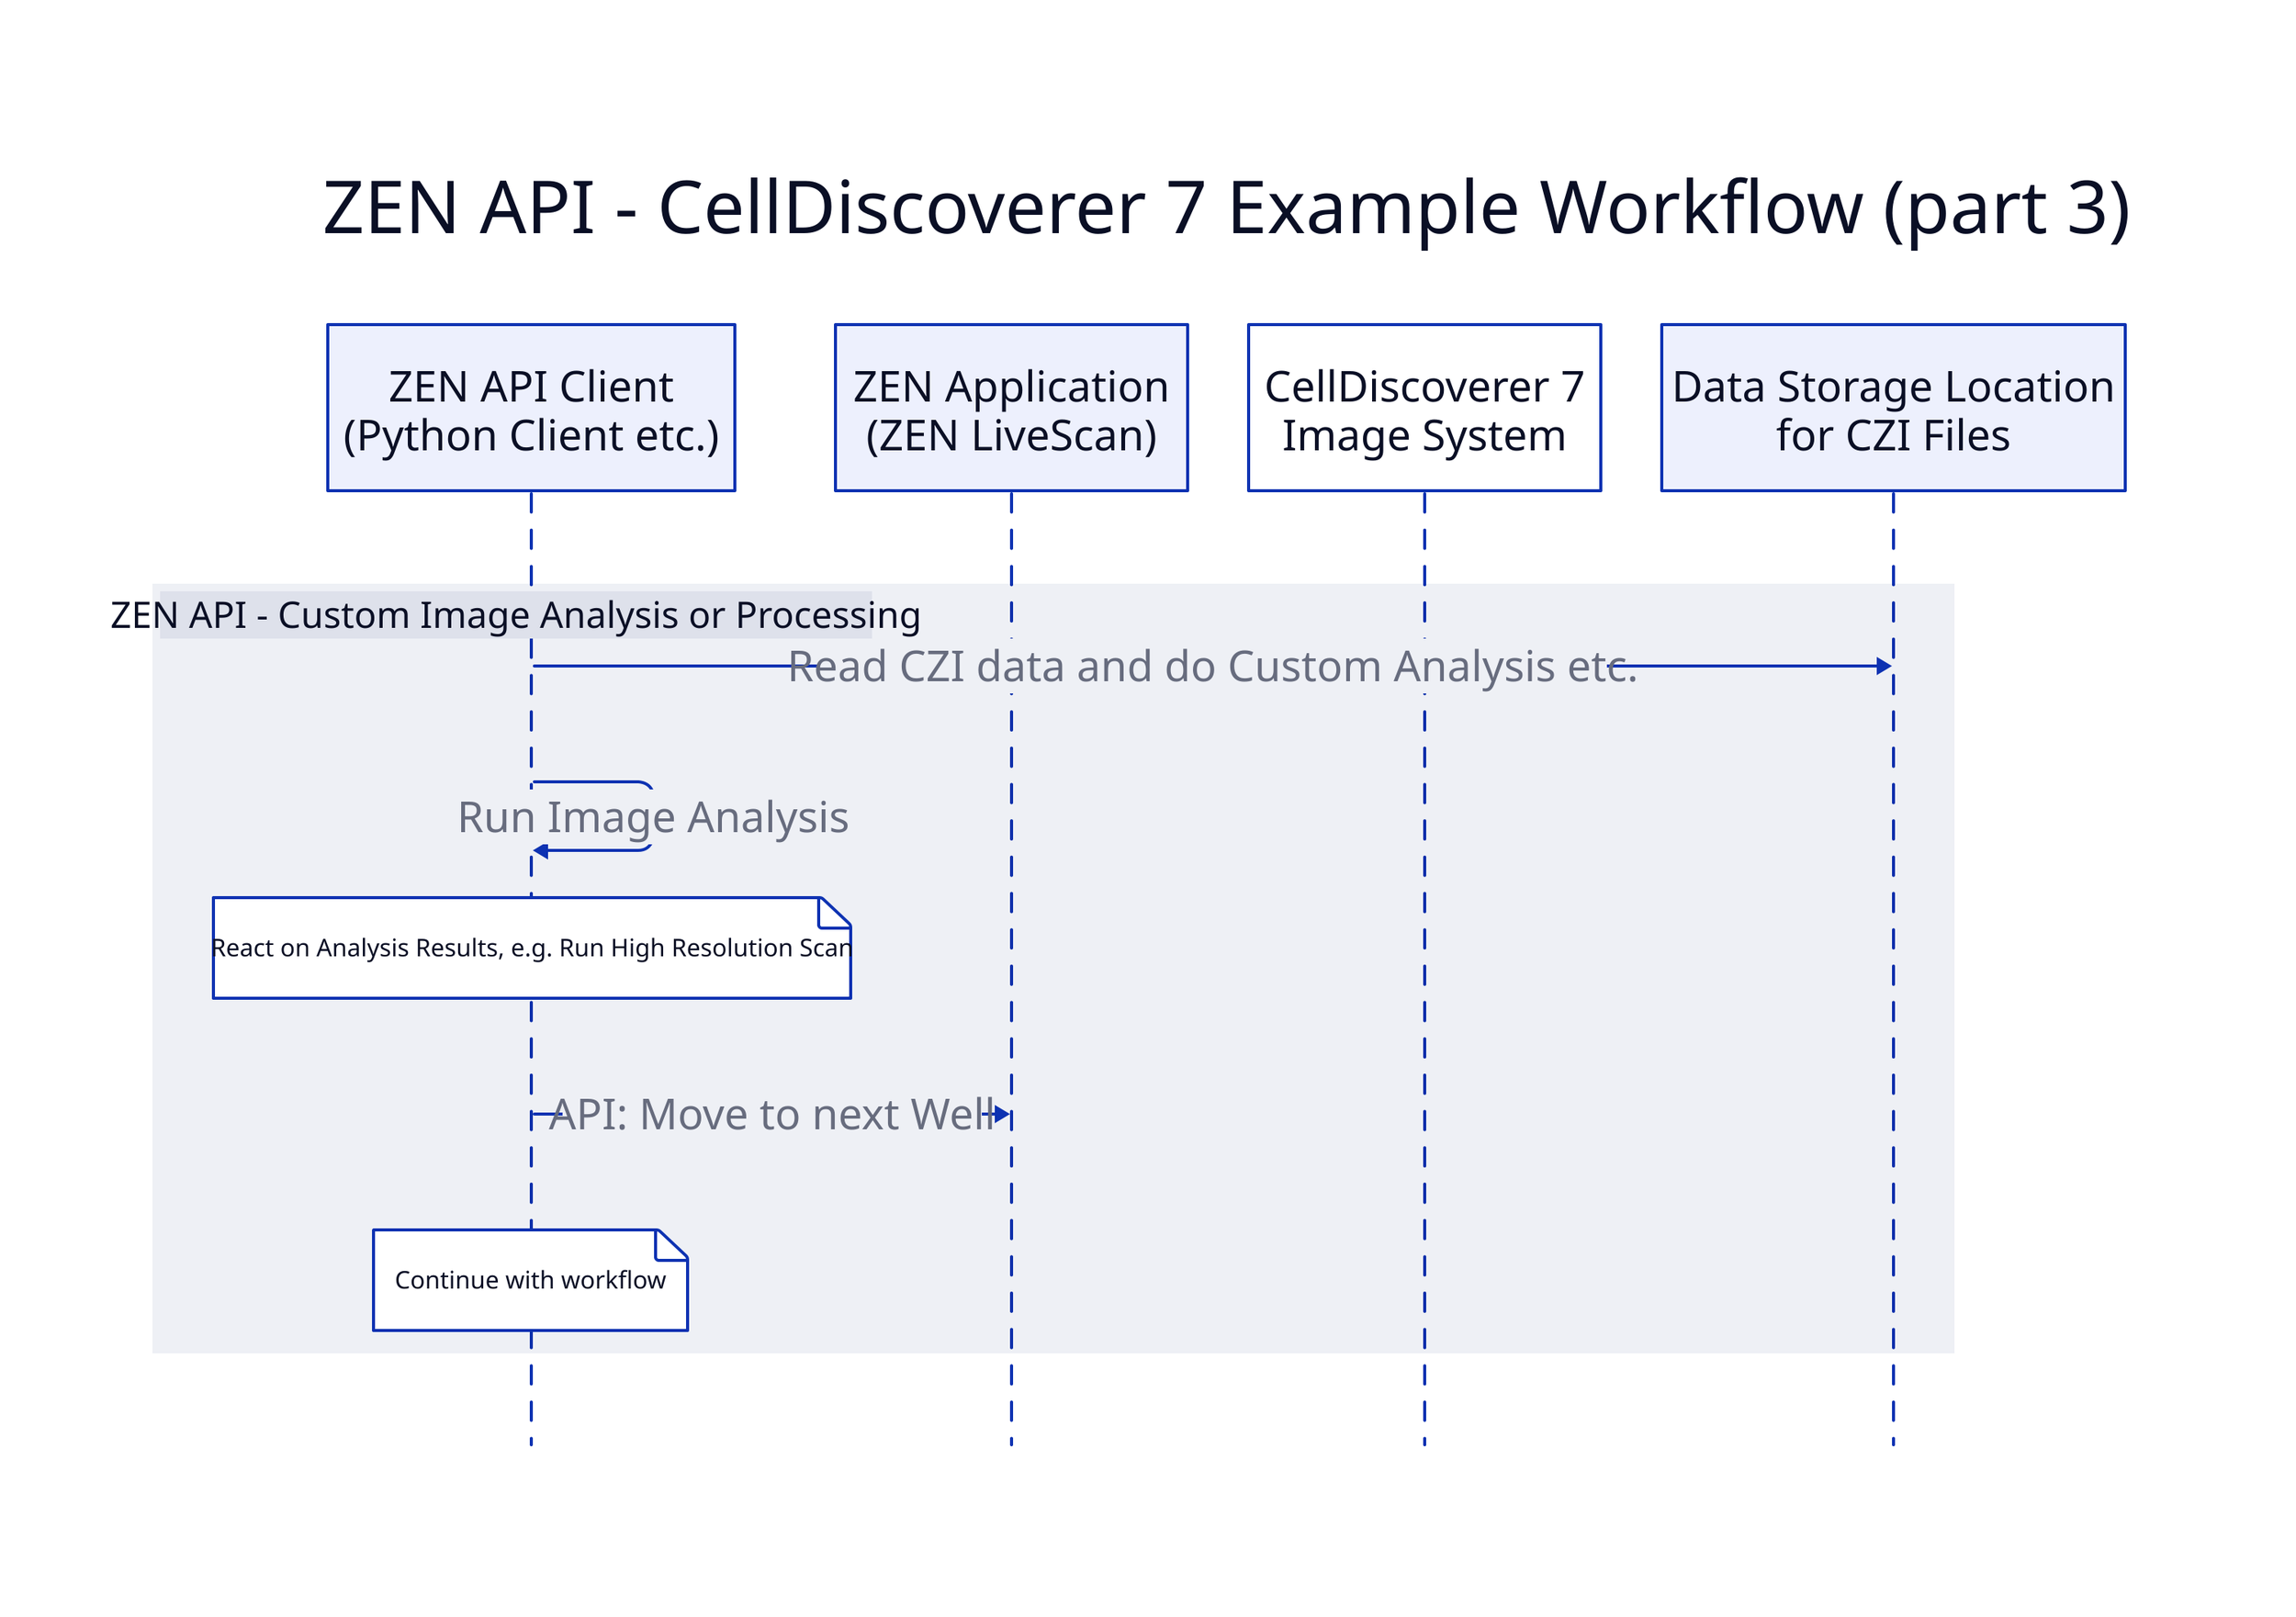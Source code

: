 # define styles and variables for the diagram
vars: {
    arrow_style: {
        bold: true
        font-size: 20
    }
        interaction_style: {
        bold: true
        font-size: 24
    }
    participant_style: {
        bold: true
        font-size: 28
    }

}

ZEN API - CellDiscoverer 7 Example Workflow (part 3){

# define the type of diagram
    shape: sequence_diagram

    ZC: ZEN API Client\n(Python Client etc.) {style: ${participant_style}}
    ZEN: ZEN Application\n(ZEN LiveScan) {style: ${participant_style}}
    CD7: CellDiscoverer 7\nImage System {style: ${participant_style}}
    HD: Data Storage Location\nfor CZI Files {style: ${participant_style}}

    ZEN API - Custom Image Analysis or Processing: {
        ZC -> HD: Read CZI data and do Custom Analysis etc. {style: ${participant_style}}
        ZC -> ZC: Run Image Analysis {style: ${participant_style}}
    

    # Note
    ZC."React on Analysis Results, e.g. Run High Resolution Scan"

        ZC -> ZEN: API: Move to next Well {style: ${participant_style}}

    ZC."Continue with workflow"

        style: ${interaction_style}
    }
    # the the heading
    style.font-size: 48
    style.bold: true
}
